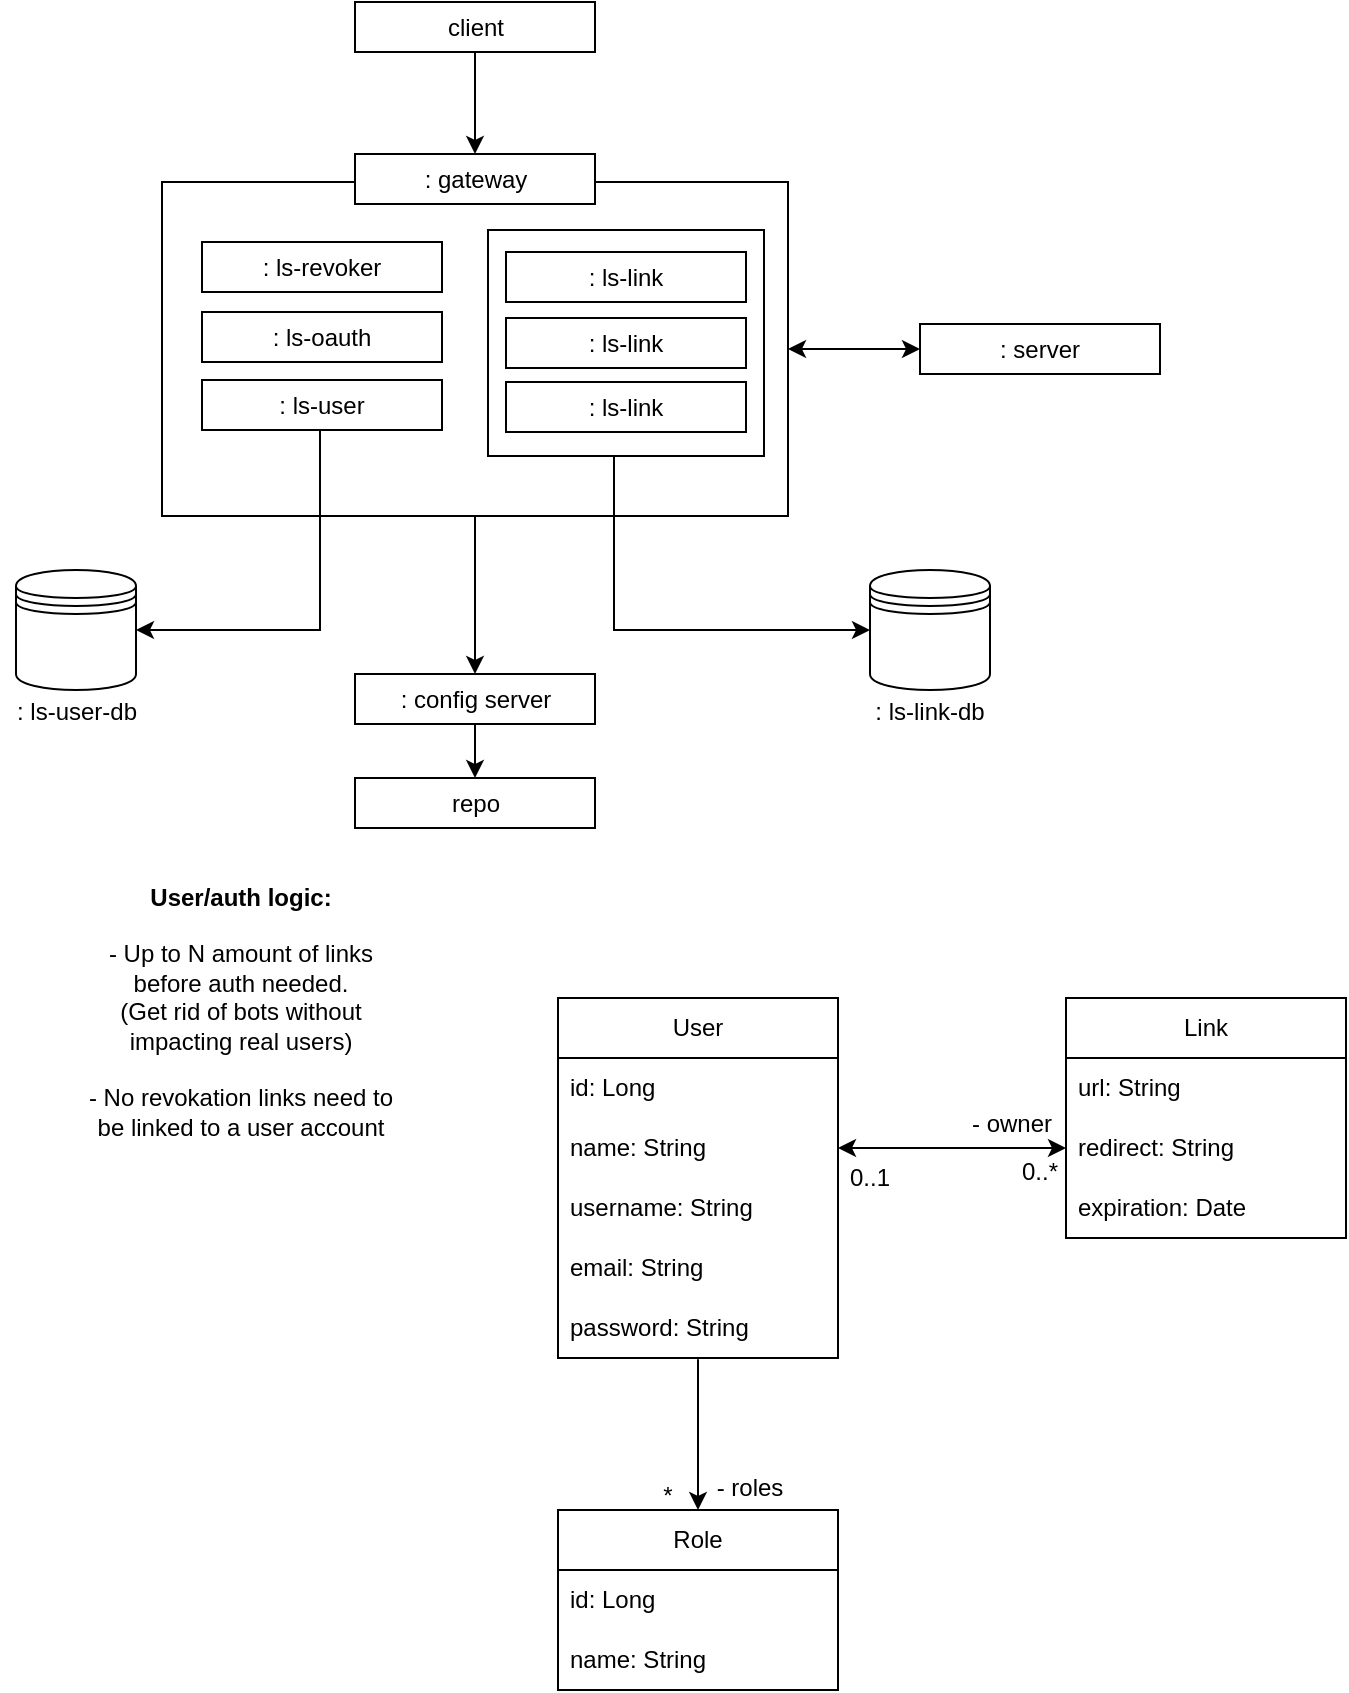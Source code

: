 <mxfile version="26.2.15">
  <diagram id="C5RBs43oDa-KdzZeNtuy" name="Page-1">
    <mxGraphModel dx="832" dy="750" grid="0" gridSize="10" guides="1" tooltips="1" connect="1" arrows="1" fold="1" page="1" pageScale="1" pageWidth="827" pageHeight="1169" math="0" shadow="0">
      <root>
        <mxCell id="WIyWlLk6GJQsqaUBKTNV-0" />
        <mxCell id="WIyWlLk6GJQsqaUBKTNV-1" parent="WIyWlLk6GJQsqaUBKTNV-0" />
        <mxCell id="RKXpFWwbYSsv7HsjDNY_-5" style="edgeStyle=orthogonalEdgeStyle;rounded=0;orthogonalLoop=1;jettySize=auto;html=1;entryX=0.5;entryY=0;entryDx=0;entryDy=0;" edge="1" parent="WIyWlLk6GJQsqaUBKTNV-1" source="RKXpFWwbYSsv7HsjDNY_-0" target="RKXpFWwbYSsv7HsjDNY_-1">
          <mxGeometry relative="1" as="geometry" />
        </mxCell>
        <mxCell id="RKXpFWwbYSsv7HsjDNY_-0" value="client" style="rounded=0;whiteSpace=wrap;html=1;" vertex="1" parent="WIyWlLk6GJQsqaUBKTNV-1">
          <mxGeometry x="209.5" y="77" width="120" height="25" as="geometry" />
        </mxCell>
        <mxCell id="RKXpFWwbYSsv7HsjDNY_-20" style="edgeStyle=orthogonalEdgeStyle;rounded=0;orthogonalLoop=1;jettySize=auto;html=1;entryX=0.5;entryY=0;entryDx=0;entryDy=0;" edge="1" parent="WIyWlLk6GJQsqaUBKTNV-1" source="RKXpFWwbYSsv7HsjDNY_-3" target="RKXpFWwbYSsv7HsjDNY_-17">
          <mxGeometry relative="1" as="geometry" />
        </mxCell>
        <mxCell id="RKXpFWwbYSsv7HsjDNY_-3" value="" style="rounded=0;whiteSpace=wrap;html=1;" vertex="1" parent="WIyWlLk6GJQsqaUBKTNV-1">
          <mxGeometry x="113" y="167" width="313" height="167" as="geometry" />
        </mxCell>
        <mxCell id="RKXpFWwbYSsv7HsjDNY_-1" value=": gateway" style="rounded=0;whiteSpace=wrap;html=1;" vertex="1" parent="WIyWlLk6GJQsqaUBKTNV-1">
          <mxGeometry x="209.5" y="153" width="120" height="25" as="geometry" />
        </mxCell>
        <mxCell id="RKXpFWwbYSsv7HsjDNY_-7" value=": ls-oauth" style="rounded=0;whiteSpace=wrap;html=1;" vertex="1" parent="WIyWlLk6GJQsqaUBKTNV-1">
          <mxGeometry x="133" y="232" width="120" height="25" as="geometry" />
        </mxCell>
        <mxCell id="RKXpFWwbYSsv7HsjDNY_-25" style="edgeStyle=orthogonalEdgeStyle;rounded=0;orthogonalLoop=1;jettySize=auto;html=1;entryX=1;entryY=0.5;entryDx=0;entryDy=0;" edge="1" parent="WIyWlLk6GJQsqaUBKTNV-1" source="RKXpFWwbYSsv7HsjDNY_-8" target="RKXpFWwbYSsv7HsjDNY_-16">
          <mxGeometry relative="1" as="geometry">
            <Array as="points">
              <mxPoint x="192" y="391" />
            </Array>
          </mxGeometry>
        </mxCell>
        <mxCell id="RKXpFWwbYSsv7HsjDNY_-8" value=": ls-user" style="rounded=0;whiteSpace=wrap;html=1;" vertex="1" parent="WIyWlLk6GJQsqaUBKTNV-1">
          <mxGeometry x="133" y="266" width="120" height="25" as="geometry" />
        </mxCell>
        <mxCell id="RKXpFWwbYSsv7HsjDNY_-11" value=": ls-revoker" style="rounded=0;whiteSpace=wrap;html=1;" vertex="1" parent="WIyWlLk6GJQsqaUBKTNV-1">
          <mxGeometry x="133" y="197" width="120" height="25" as="geometry" />
        </mxCell>
        <mxCell id="RKXpFWwbYSsv7HsjDNY_-23" style="edgeStyle=orthogonalEdgeStyle;rounded=0;orthogonalLoop=1;jettySize=auto;html=1;entryX=0;entryY=0.5;entryDx=0;entryDy=0;" edge="1" parent="WIyWlLk6GJQsqaUBKTNV-1" source="RKXpFWwbYSsv7HsjDNY_-12" target="RKXpFWwbYSsv7HsjDNY_-15">
          <mxGeometry relative="1" as="geometry">
            <Array as="points">
              <mxPoint x="339" y="391" />
            </Array>
          </mxGeometry>
        </mxCell>
        <mxCell id="RKXpFWwbYSsv7HsjDNY_-13" value="&lt;b&gt;User/auth logic:&lt;/b&gt;&lt;div&gt;&lt;b&gt;&lt;br&gt;&lt;/b&gt;&lt;div&gt;- Up to N amount of links before auth needed.&lt;/div&gt;&lt;div&gt;&lt;span style=&quot;background-color: transparent; color: light-dark(rgb(0, 0, 0), rgb(255, 255, 255));&quot;&gt;(Get rid of bots without impacting real users)&lt;/span&gt;&lt;/div&gt;&lt;div&gt;&lt;br&gt;&lt;/div&gt;&lt;div&gt;- No revokation links need to be linked to a user account&lt;/div&gt;&lt;div&gt;&lt;br&gt;&lt;/div&gt;&lt;/div&gt;" style="text;html=1;align=center;verticalAlign=middle;whiteSpace=wrap;rounded=0;" vertex="1" parent="WIyWlLk6GJQsqaUBKTNV-1">
          <mxGeometry x="69" y="513" width="167" height="152" as="geometry" />
        </mxCell>
        <mxCell id="RKXpFWwbYSsv7HsjDNY_-14" value=": server" style="rounded=0;whiteSpace=wrap;html=1;" vertex="1" parent="WIyWlLk6GJQsqaUBKTNV-1">
          <mxGeometry x="492" y="238" width="120" height="25" as="geometry" />
        </mxCell>
        <mxCell id="RKXpFWwbYSsv7HsjDNY_-15" value="" style="shape=datastore;whiteSpace=wrap;html=1;" vertex="1" parent="WIyWlLk6GJQsqaUBKTNV-1">
          <mxGeometry x="467" y="361" width="60" height="60" as="geometry" />
        </mxCell>
        <mxCell id="RKXpFWwbYSsv7HsjDNY_-16" value="" style="shape=datastore;whiteSpace=wrap;html=1;" vertex="1" parent="WIyWlLk6GJQsqaUBKTNV-1">
          <mxGeometry x="40" y="361" width="60" height="60" as="geometry" />
        </mxCell>
        <mxCell id="RKXpFWwbYSsv7HsjDNY_-21" style="edgeStyle=orthogonalEdgeStyle;rounded=0;orthogonalLoop=1;jettySize=auto;html=1;entryX=0.5;entryY=0;entryDx=0;entryDy=0;" edge="1" parent="WIyWlLk6GJQsqaUBKTNV-1" source="RKXpFWwbYSsv7HsjDNY_-17" target="RKXpFWwbYSsv7HsjDNY_-18">
          <mxGeometry relative="1" as="geometry" />
        </mxCell>
        <mxCell id="RKXpFWwbYSsv7HsjDNY_-17" value=": config server" style="rounded=0;whiteSpace=wrap;html=1;" vertex="1" parent="WIyWlLk6GJQsqaUBKTNV-1">
          <mxGeometry x="209.5" y="413" width="120" height="25" as="geometry" />
        </mxCell>
        <mxCell id="RKXpFWwbYSsv7HsjDNY_-18" value="repo" style="rounded=0;whiteSpace=wrap;html=1;" vertex="1" parent="WIyWlLk6GJQsqaUBKTNV-1">
          <mxGeometry x="209.5" y="465" width="120" height="25" as="geometry" />
        </mxCell>
        <mxCell id="RKXpFWwbYSsv7HsjDNY_-22" value="" style="endArrow=classic;startArrow=classic;html=1;rounded=0;entryX=0;entryY=0.5;entryDx=0;entryDy=0;exitX=1;exitY=0.5;exitDx=0;exitDy=0;" edge="1" parent="WIyWlLk6GJQsqaUBKTNV-1" source="RKXpFWwbYSsv7HsjDNY_-3" target="RKXpFWwbYSsv7HsjDNY_-14">
          <mxGeometry width="50" height="50" relative="1" as="geometry">
            <mxPoint x="260" y="284" as="sourcePoint" />
            <mxPoint x="310" y="234" as="targetPoint" />
          </mxGeometry>
        </mxCell>
        <mxCell id="RKXpFWwbYSsv7HsjDNY_-28" value="" style="group" vertex="1" connectable="0" parent="WIyWlLk6GJQsqaUBKTNV-1">
          <mxGeometry x="276" y="191" width="138" height="113" as="geometry" />
        </mxCell>
        <mxCell id="RKXpFWwbYSsv7HsjDNY_-12" value="" style="rounded=0;whiteSpace=wrap;html=1;fillColor=default;" vertex="1" parent="RKXpFWwbYSsv7HsjDNY_-28">
          <mxGeometry width="138" height="113" as="geometry" />
        </mxCell>
        <mxCell id="RKXpFWwbYSsv7HsjDNY_-6" value=": ls-link" style="rounded=0;whiteSpace=wrap;html=1;" vertex="1" parent="RKXpFWwbYSsv7HsjDNY_-28">
          <mxGeometry x="9" y="11" width="120" height="25" as="geometry" />
        </mxCell>
        <mxCell id="RKXpFWwbYSsv7HsjDNY_-26" value=": ls-link" style="rounded=0;whiteSpace=wrap;html=1;" vertex="1" parent="RKXpFWwbYSsv7HsjDNY_-28">
          <mxGeometry x="9" y="44" width="120" height="25" as="geometry" />
        </mxCell>
        <mxCell id="RKXpFWwbYSsv7HsjDNY_-27" value=": ls-link" style="rounded=0;whiteSpace=wrap;html=1;" vertex="1" parent="RKXpFWwbYSsv7HsjDNY_-28">
          <mxGeometry x="9" y="76" width="120" height="25" as="geometry" />
        </mxCell>
        <mxCell id="RKXpFWwbYSsv7HsjDNY_-29" value="Link" style="swimlane;fontStyle=0;childLayout=stackLayout;horizontal=1;startSize=30;horizontalStack=0;resizeParent=1;resizeParentMax=0;resizeLast=0;collapsible=1;marginBottom=0;whiteSpace=wrap;html=1;" vertex="1" parent="WIyWlLk6GJQsqaUBKTNV-1">
          <mxGeometry x="565" y="575" width="140" height="120" as="geometry" />
        </mxCell>
        <mxCell id="RKXpFWwbYSsv7HsjDNY_-30" value="url: String" style="text;strokeColor=none;fillColor=none;align=left;verticalAlign=middle;spacingLeft=4;spacingRight=4;overflow=hidden;points=[[0,0.5],[1,0.5]];portConstraint=eastwest;rotatable=0;whiteSpace=wrap;html=1;" vertex="1" parent="RKXpFWwbYSsv7HsjDNY_-29">
          <mxGeometry y="30" width="140" height="30" as="geometry" />
        </mxCell>
        <mxCell id="RKXpFWwbYSsv7HsjDNY_-32" value="redirect: String" style="text;strokeColor=none;fillColor=none;align=left;verticalAlign=middle;spacingLeft=4;spacingRight=4;overflow=hidden;points=[[0,0.5],[1,0.5]];portConstraint=eastwest;rotatable=0;whiteSpace=wrap;html=1;" vertex="1" parent="RKXpFWwbYSsv7HsjDNY_-29">
          <mxGeometry y="60" width="140" height="30" as="geometry" />
        </mxCell>
        <mxCell id="RKXpFWwbYSsv7HsjDNY_-31" value="expiration: Date" style="text;strokeColor=none;fillColor=none;align=left;verticalAlign=middle;spacingLeft=4;spacingRight=4;overflow=hidden;points=[[0,0.5],[1,0.5]];portConstraint=eastwest;rotatable=0;whiteSpace=wrap;html=1;" vertex="1" parent="RKXpFWwbYSsv7HsjDNY_-29">
          <mxGeometry y="90" width="140" height="30" as="geometry" />
        </mxCell>
        <mxCell id="RKXpFWwbYSsv7HsjDNY_-34" value="User" style="swimlane;fontStyle=0;childLayout=stackLayout;horizontal=1;startSize=30;horizontalStack=0;resizeParent=1;resizeParentMax=0;resizeLast=0;collapsible=1;marginBottom=0;whiteSpace=wrap;html=1;" vertex="1" parent="WIyWlLk6GJQsqaUBKTNV-1">
          <mxGeometry x="311" y="575" width="140" height="180" as="geometry" />
        </mxCell>
        <mxCell id="RKXpFWwbYSsv7HsjDNY_-35" value="id: Long" style="text;strokeColor=none;fillColor=none;align=left;verticalAlign=middle;spacingLeft=4;spacingRight=4;overflow=hidden;points=[[0,0.5],[1,0.5]];portConstraint=eastwest;rotatable=0;whiteSpace=wrap;html=1;" vertex="1" parent="RKXpFWwbYSsv7HsjDNY_-34">
          <mxGeometry y="30" width="140" height="30" as="geometry" />
        </mxCell>
        <mxCell id="RKXpFWwbYSsv7HsjDNY_-36" value="name: String" style="text;strokeColor=none;fillColor=none;align=left;verticalAlign=middle;spacingLeft=4;spacingRight=4;overflow=hidden;points=[[0,0.5],[1,0.5]];portConstraint=eastwest;rotatable=0;whiteSpace=wrap;html=1;" vertex="1" parent="RKXpFWwbYSsv7HsjDNY_-34">
          <mxGeometry y="60" width="140" height="30" as="geometry" />
        </mxCell>
        <mxCell id="RKXpFWwbYSsv7HsjDNY_-56" value="username: String" style="text;strokeColor=none;fillColor=none;align=left;verticalAlign=middle;spacingLeft=4;spacingRight=4;overflow=hidden;points=[[0,0.5],[1,0.5]];portConstraint=eastwest;rotatable=0;whiteSpace=wrap;html=1;" vertex="1" parent="RKXpFWwbYSsv7HsjDNY_-34">
          <mxGeometry y="90" width="140" height="30" as="geometry" />
        </mxCell>
        <mxCell id="RKXpFWwbYSsv7HsjDNY_-37" value="email: String" style="text;strokeColor=none;fillColor=none;align=left;verticalAlign=middle;spacingLeft=4;spacingRight=4;overflow=hidden;points=[[0,0.5],[1,0.5]];portConstraint=eastwest;rotatable=0;whiteSpace=wrap;html=1;" vertex="1" parent="RKXpFWwbYSsv7HsjDNY_-34">
          <mxGeometry y="120" width="140" height="30" as="geometry" />
        </mxCell>
        <mxCell id="RKXpFWwbYSsv7HsjDNY_-38" value="password: String" style="text;strokeColor=none;fillColor=none;align=left;verticalAlign=middle;spacingLeft=4;spacingRight=4;overflow=hidden;points=[[0,0.5],[1,0.5]];portConstraint=eastwest;rotatable=0;whiteSpace=wrap;html=1;" vertex="1" parent="RKXpFWwbYSsv7HsjDNY_-34">
          <mxGeometry y="150" width="140" height="30" as="geometry" />
        </mxCell>
        <mxCell id="RKXpFWwbYSsv7HsjDNY_-41" value="" style="endArrow=classic;startArrow=classic;html=1;rounded=0;exitX=0;exitY=0.5;exitDx=0;exitDy=0;entryX=1;entryY=0.5;entryDx=0;entryDy=0;" edge="1" parent="WIyWlLk6GJQsqaUBKTNV-1" source="RKXpFWwbYSsv7HsjDNY_-32" target="RKXpFWwbYSsv7HsjDNY_-36">
          <mxGeometry width="50" height="50" relative="1" as="geometry">
            <mxPoint x="545" y="612" as="sourcePoint" />
            <mxPoint x="595" y="562" as="targetPoint" />
          </mxGeometry>
        </mxCell>
        <mxCell id="RKXpFWwbYSsv7HsjDNY_-42" value="0..1" style="text;html=1;align=center;verticalAlign=middle;whiteSpace=wrap;rounded=0;" vertex="1" parent="WIyWlLk6GJQsqaUBKTNV-1">
          <mxGeometry x="437" y="650" width="60" height="30" as="geometry" />
        </mxCell>
        <mxCell id="RKXpFWwbYSsv7HsjDNY_-43" value="0..*" style="text;html=1;align=center;verticalAlign=middle;whiteSpace=wrap;rounded=0;" vertex="1" parent="WIyWlLk6GJQsqaUBKTNV-1">
          <mxGeometry x="522" y="647" width="60" height="30" as="geometry" />
        </mxCell>
        <mxCell id="RKXpFWwbYSsv7HsjDNY_-44" value="- owner" style="text;html=1;align=center;verticalAlign=middle;whiteSpace=wrap;rounded=0;" vertex="1" parent="WIyWlLk6GJQsqaUBKTNV-1">
          <mxGeometry x="508" y="623" width="60" height="30" as="geometry" />
        </mxCell>
        <mxCell id="RKXpFWwbYSsv7HsjDNY_-46" value="Role" style="swimlane;fontStyle=0;childLayout=stackLayout;horizontal=1;startSize=30;horizontalStack=0;resizeParent=1;resizeParentMax=0;resizeLast=0;collapsible=1;marginBottom=0;whiteSpace=wrap;html=1;" vertex="1" parent="WIyWlLk6GJQsqaUBKTNV-1">
          <mxGeometry x="311" y="831" width="140" height="90" as="geometry" />
        </mxCell>
        <mxCell id="RKXpFWwbYSsv7HsjDNY_-47" value="id: Long" style="text;strokeColor=none;fillColor=none;align=left;verticalAlign=middle;spacingLeft=4;spacingRight=4;overflow=hidden;points=[[0,0.5],[1,0.5]];portConstraint=eastwest;rotatable=0;whiteSpace=wrap;html=1;" vertex="1" parent="RKXpFWwbYSsv7HsjDNY_-46">
          <mxGeometry y="30" width="140" height="30" as="geometry" />
        </mxCell>
        <mxCell id="RKXpFWwbYSsv7HsjDNY_-48" value="name: String" style="text;strokeColor=none;fillColor=none;align=left;verticalAlign=middle;spacingLeft=4;spacingRight=4;overflow=hidden;points=[[0,0.5],[1,0.5]];portConstraint=eastwest;rotatable=0;whiteSpace=wrap;html=1;" vertex="1" parent="RKXpFWwbYSsv7HsjDNY_-46">
          <mxGeometry y="60" width="140" height="30" as="geometry" />
        </mxCell>
        <mxCell id="RKXpFWwbYSsv7HsjDNY_-51" value="" style="endArrow=classic;html=1;rounded=0;exitX=0.5;exitY=1.022;exitDx=0;exitDy=0;exitPerimeter=0;entryX=0.5;entryY=0;entryDx=0;entryDy=0;" edge="1" parent="WIyWlLk6GJQsqaUBKTNV-1" source="RKXpFWwbYSsv7HsjDNY_-38" target="RKXpFWwbYSsv7HsjDNY_-46">
          <mxGeometry width="50" height="50" relative="1" as="geometry">
            <mxPoint x="374" y="635" as="sourcePoint" />
            <mxPoint x="424" y="585" as="targetPoint" />
          </mxGeometry>
        </mxCell>
        <mxCell id="RKXpFWwbYSsv7HsjDNY_-52" value="*" style="text;html=1;align=center;verticalAlign=middle;whiteSpace=wrap;rounded=0;" vertex="1" parent="WIyWlLk6GJQsqaUBKTNV-1">
          <mxGeometry x="336" y="809" width="60" height="30" as="geometry" />
        </mxCell>
        <mxCell id="RKXpFWwbYSsv7HsjDNY_-53" value="- roles" style="text;html=1;align=center;verticalAlign=middle;whiteSpace=wrap;rounded=0;" vertex="1" parent="WIyWlLk6GJQsqaUBKTNV-1">
          <mxGeometry x="377" y="805" width="60" height="30" as="geometry" />
        </mxCell>
        <mxCell id="RKXpFWwbYSsv7HsjDNY_-54" value=": ls-link-db" style="text;html=1;align=center;verticalAlign=middle;whiteSpace=wrap;rounded=0;" vertex="1" parent="WIyWlLk6GJQsqaUBKTNV-1">
          <mxGeometry x="467" y="417" width="60" height="30" as="geometry" />
        </mxCell>
        <mxCell id="RKXpFWwbYSsv7HsjDNY_-55" value=": ls-user-db" style="text;html=1;align=center;verticalAlign=middle;whiteSpace=wrap;rounded=0;" vertex="1" parent="WIyWlLk6GJQsqaUBKTNV-1">
          <mxGeometry x="32.5" y="417" width="75" height="30" as="geometry" />
        </mxCell>
      </root>
    </mxGraphModel>
  </diagram>
</mxfile>
